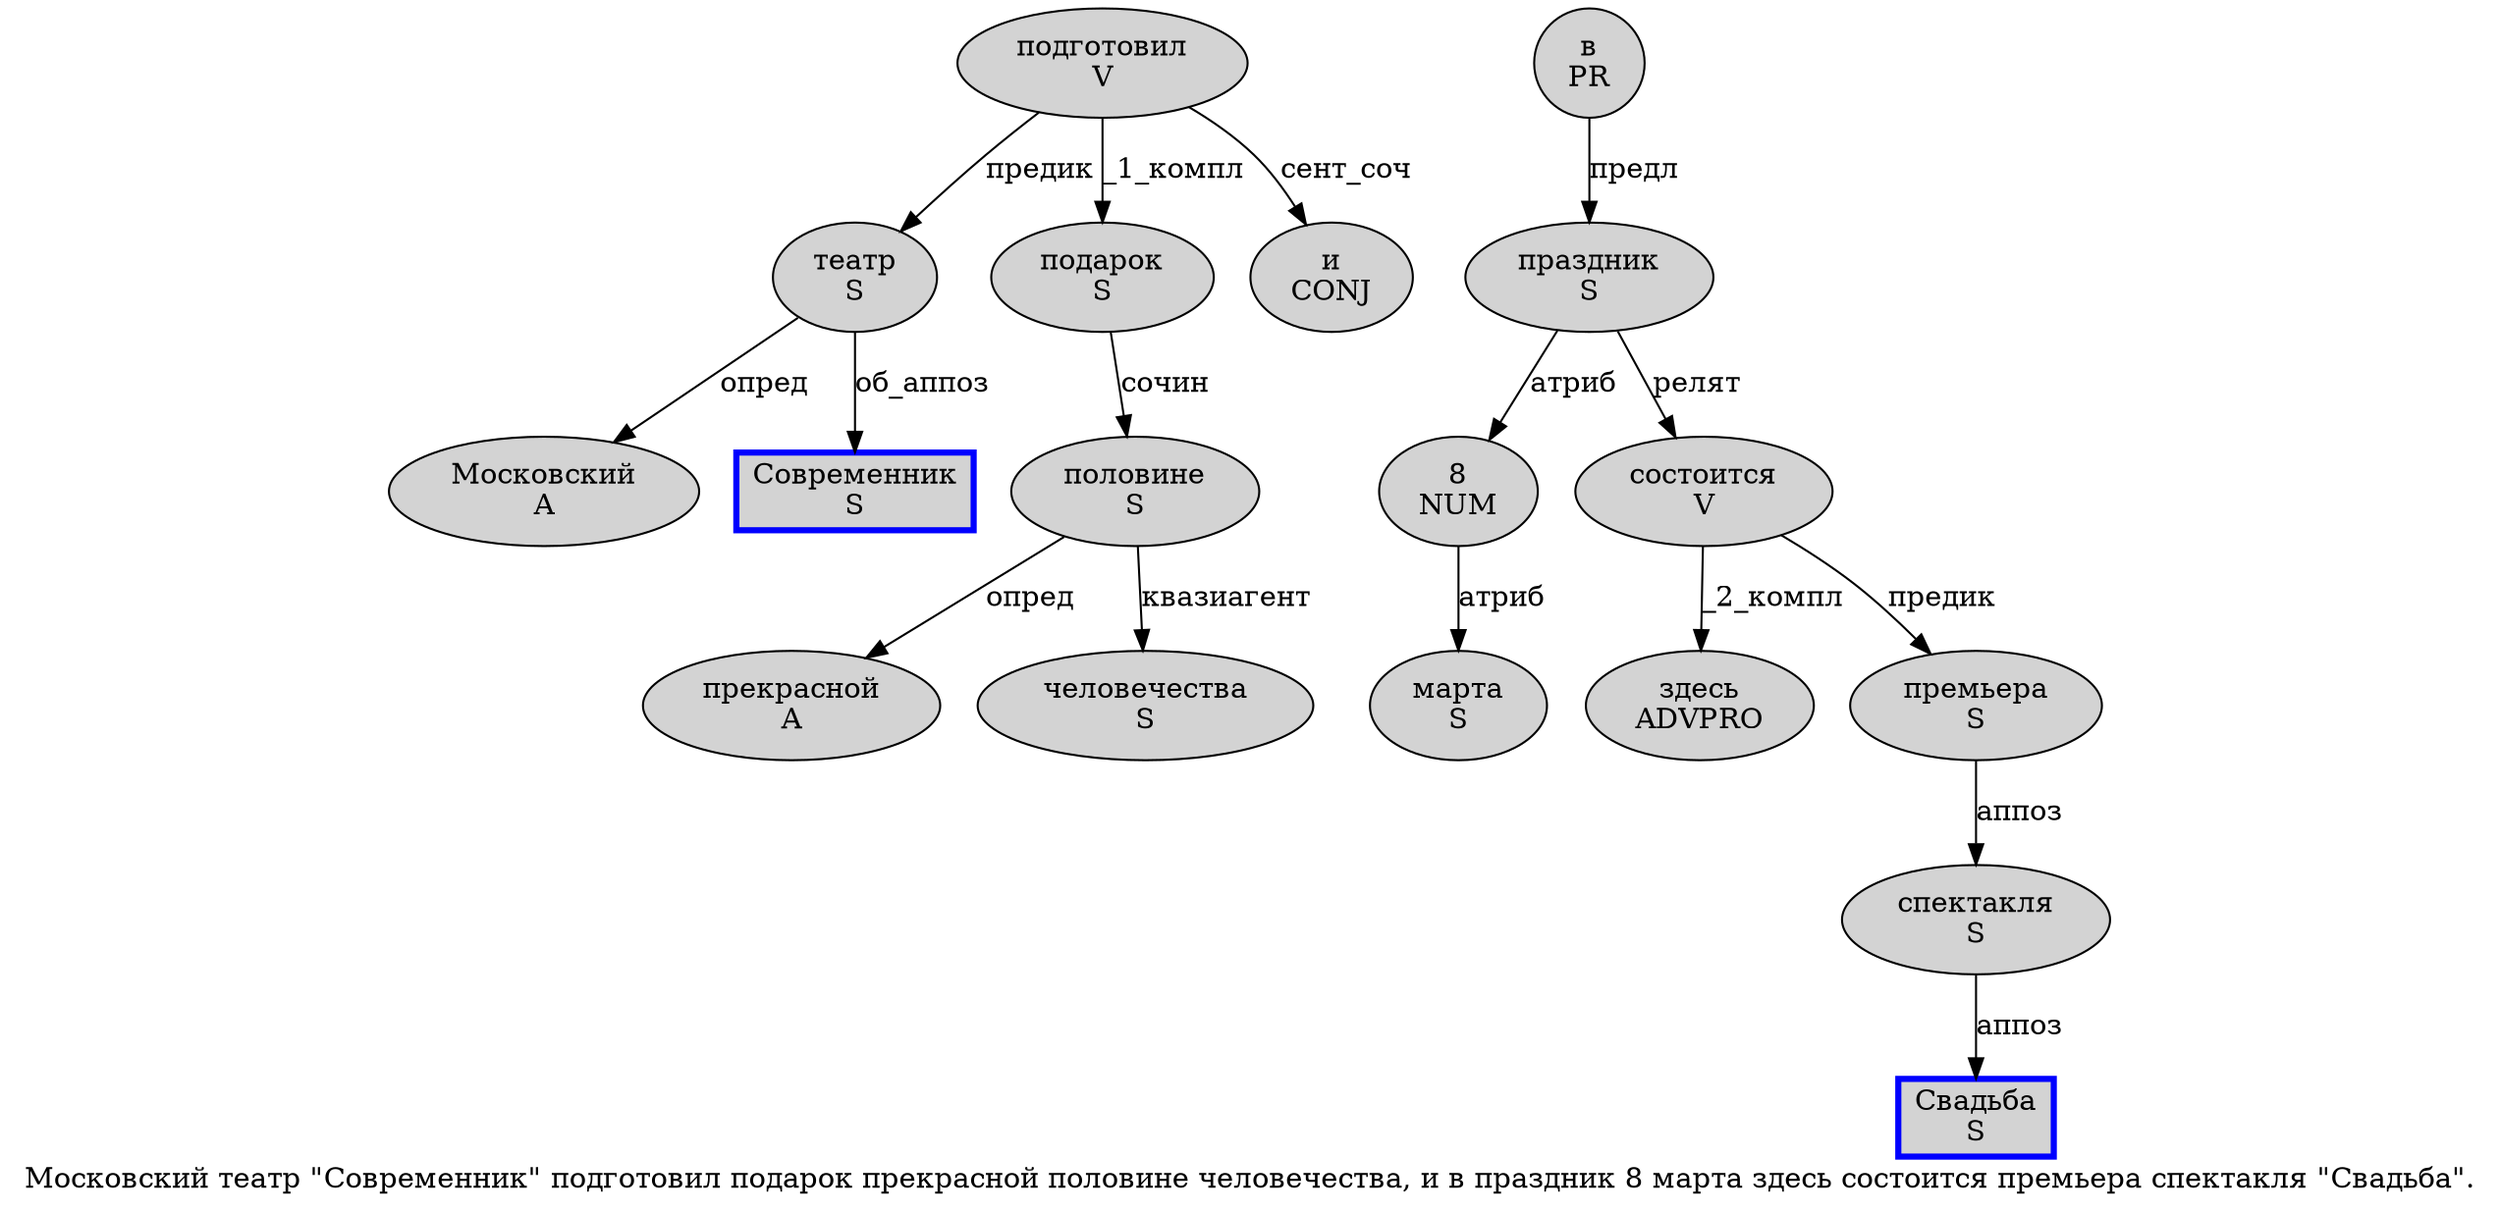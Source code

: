 digraph SENTENCE_158 {
	graph [label="Московский театр \"Современник\" подготовил подарок прекрасной половине человечества, и в праздник 8 марта здесь состоится премьера спектакля \"Свадьба\"."]
	node [style=filled]
		0 [label="Московский
A" color="" fillcolor=lightgray penwidth=1 shape=ellipse]
		1 [label="театр
S" color="" fillcolor=lightgray penwidth=1 shape=ellipse]
		3 [label="Современник
S" color=blue fillcolor=lightgray penwidth=3 shape=box]
		5 [label="подготовил
V" color="" fillcolor=lightgray penwidth=1 shape=ellipse]
		6 [label="подарок
S" color="" fillcolor=lightgray penwidth=1 shape=ellipse]
		7 [label="прекрасной
A" color="" fillcolor=lightgray penwidth=1 shape=ellipse]
		8 [label="половине
S" color="" fillcolor=lightgray penwidth=1 shape=ellipse]
		9 [label="человечества
S" color="" fillcolor=lightgray penwidth=1 shape=ellipse]
		11 [label="и
CONJ" color="" fillcolor=lightgray penwidth=1 shape=ellipse]
		12 [label="в
PR" color="" fillcolor=lightgray penwidth=1 shape=ellipse]
		13 [label="праздник
S" color="" fillcolor=lightgray penwidth=1 shape=ellipse]
		14 [label="8
NUM" color="" fillcolor=lightgray penwidth=1 shape=ellipse]
		15 [label="марта
S" color="" fillcolor=lightgray penwidth=1 shape=ellipse]
		16 [label="здесь
ADVPRO" color="" fillcolor=lightgray penwidth=1 shape=ellipse]
		17 [label="состоится
V" color="" fillcolor=lightgray penwidth=1 shape=ellipse]
		18 [label="премьера
S" color="" fillcolor=lightgray penwidth=1 shape=ellipse]
		19 [label="спектакля
S" color="" fillcolor=lightgray penwidth=1 shape=ellipse]
		21 [label="Свадьба
S" color=blue fillcolor=lightgray penwidth=3 shape=box]
			1 -> 0 [label="опред"]
			1 -> 3 [label="об_аппоз"]
			6 -> 8 [label="сочин"]
			5 -> 1 [label="предик"]
			5 -> 6 [label="_1_компл"]
			5 -> 11 [label="сент_соч"]
			8 -> 7 [label="опред"]
			8 -> 9 [label="квазиагент"]
			13 -> 14 [label="атриб"]
			13 -> 17 [label="релят"]
			14 -> 15 [label="атриб"]
			18 -> 19 [label="аппоз"]
			19 -> 21 [label="аппоз"]
			12 -> 13 [label="предл"]
			17 -> 16 [label="_2_компл"]
			17 -> 18 [label="предик"]
}